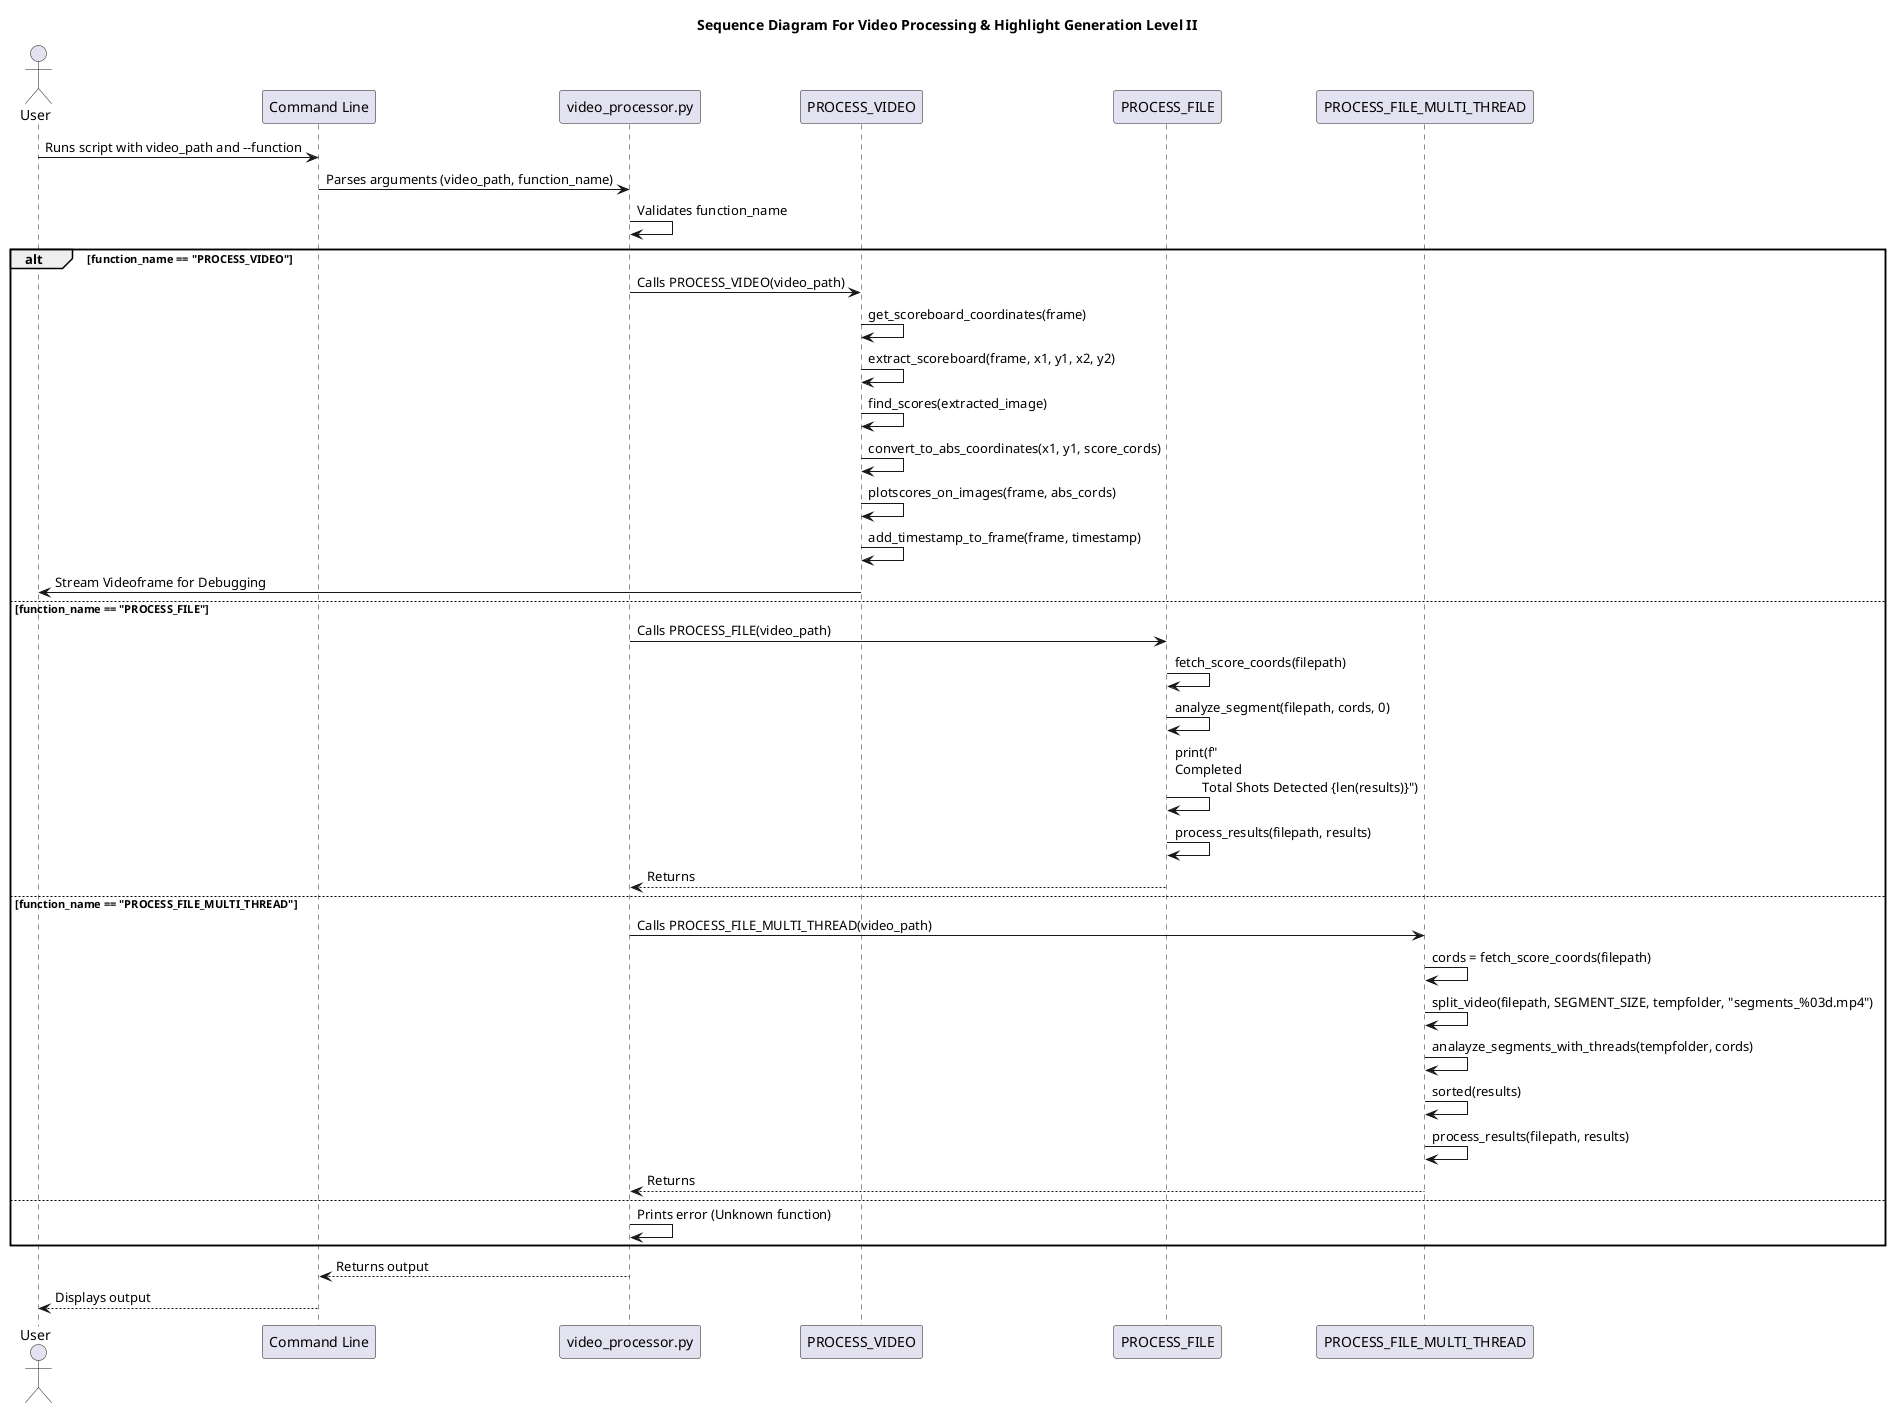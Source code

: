 @startuml CLIP_GENIUS_2
title Sequence Diagram For Video Processing & Highlight Generation Level II

actor User
participant "Command Line" as CLI
participant "video_processor.py" as Script
participant "PROCESS_VIDEO" as PV
participant "PROCESS_FILE" as PF
participant "PROCESS_FILE_MULTI_THREAD" as PFT

User -> CLI: Runs script with video_path and --function
CLI -> Script: Parses arguments (video_path, function_name)
Script -> Script: Validates function_name
alt function_name == "PROCESS_VIDEO"
    Script -> PV: Calls PROCESS_VIDEO(video_path)
    PV->PV:get_scoreboard_coordinates(frame)
    PV->PV:extract_scoreboard(frame, x1, y1, x2, y2)
    PV->PV:find_scores(extracted_image)
    PV->PV:convert_to_abs_coordinates(x1, y1, score_cords)
    PV->PV:plotscores_on_images(frame, abs_cords)
    PV->PV:add_timestamp_to_frame(frame, timestamp)
    PV -> User: Stream Videoframe for Debugging
    
else function_name == "PROCESS_FILE"
    Script -> PF: Calls PROCESS_FILE(video_path)
    PF->PF:fetch_score_coords(filepath)
    PF->PF:analyze_segment(filepath, cords, 0)
    PF->PF:print(f"\nCompleted\n\tTotal Shots Detected {len(results)}")
    PF->PF:process_results(filepath, results)
    PF --> Script: Returns
else function_name == "PROCESS_FILE_MULTI_THREAD"
    Script -> PFT: Calls PROCESS_FILE_MULTI_THREAD(video_path)

    PFT->PFT:cords = fetch_score_coords(filepath)
    PFT->PFT: split_video(filepath, SEGMENT_SIZE, tempfolder, "segments_%03d.mp4")
    PFT->PFT:analayze_segments_with_threads(tempfolder, cords)
    PFT->PFT:sorted(results)
    PFT->PFT:process_results(filepath, results)
    PFT --> Script: Returns
else
    Script -> Script: Prints error (Unknown function)
end
Script --> CLI: Returns output
CLI --> User: Displays output

@enduml